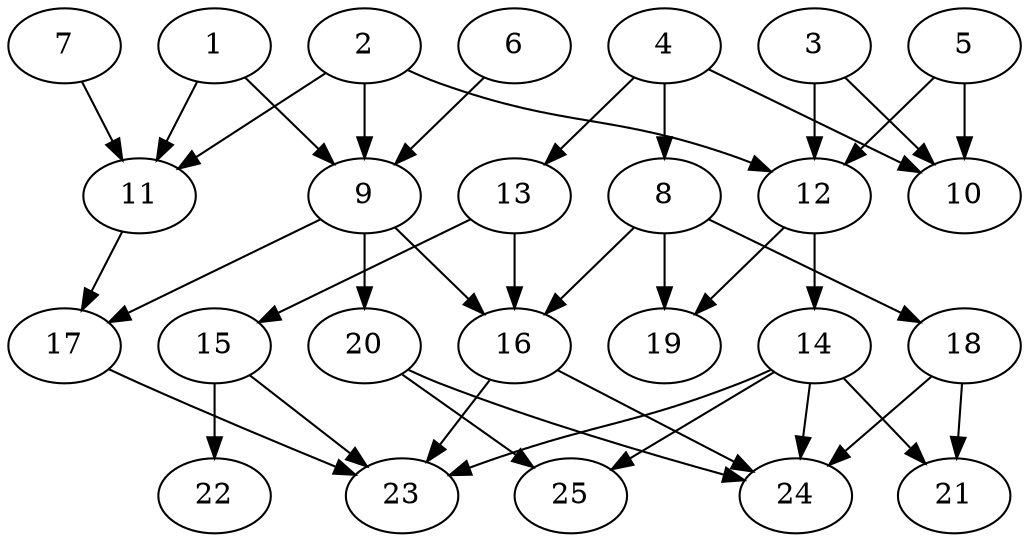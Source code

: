 // DAG automatically generated by daggen at Tue Aug  6 16:26:47 2019
// ./daggen --dot -n 25 --ccr 0.4 --fat 0.7 --regular 0.5 --density 0.5 --mindata 5242880 --maxdata 52428800 
digraph G {
  1 [size="87912960", alpha="0.19", expect_size="35165184"] 
  1 -> 9 [size ="35165184"]
  1 -> 11 [size ="35165184"]
  2 [size="129136640", alpha="0.19", expect_size="51654656"] 
  2 -> 9 [size ="51654656"]
  2 -> 11 [size ="51654656"]
  2 -> 12 [size ="51654656"]
  3 [size="123284480", alpha="0.00", expect_size="49313792"] 
  3 -> 10 [size ="49313792"]
  3 -> 12 [size ="49313792"]
  4 [size="63377920", alpha="0.20", expect_size="25351168"] 
  4 -> 8 [size ="25351168"]
  4 -> 10 [size ="25351168"]
  4 -> 13 [size ="25351168"]
  5 [size="41098240", alpha="0.11", expect_size="16439296"] 
  5 -> 10 [size ="16439296"]
  5 -> 12 [size ="16439296"]
  6 [size="30535680", alpha="0.14", expect_size="12214272"] 
  6 -> 9 [size ="12214272"]
  7 [size="32156160", alpha="0.17", expect_size="12862464"] 
  7 -> 11 [size ="12862464"]
  8 [size="25940480", alpha="0.06", expect_size="10376192"] 
  8 -> 16 [size ="10376192"]
  8 -> 18 [size ="10376192"]
  8 -> 19 [size ="10376192"]
  9 [size="33687040", alpha="0.04", expect_size="13474816"] 
  9 -> 16 [size ="13474816"]
  9 -> 17 [size ="13474816"]
  9 -> 20 [size ="13474816"]
  10 [size="73925120", alpha="0.09", expect_size="29570048"] 
  11 [size="67870720", alpha="0.02", expect_size="27148288"] 
  11 -> 17 [size ="27148288"]
  12 [size="59161600", alpha="0.14", expect_size="23664640"] 
  12 -> 14 [size ="23664640"]
  12 -> 19 [size ="23664640"]
  13 [size="55892480", alpha="0.01", expect_size="22356992"] 
  13 -> 15 [size ="22356992"]
  13 -> 16 [size ="22356992"]
  14 [size="58580480", alpha="0.01", expect_size="23432192"] 
  14 -> 21 [size ="23432192"]
  14 -> 23 [size ="23432192"]
  14 -> 24 [size ="23432192"]
  14 -> 25 [size ="23432192"]
  15 [size="57925120", alpha="0.16", expect_size="23170048"] 
  15 -> 22 [size ="23170048"]
  15 -> 23 [size ="23170048"]
  16 [size="121446400", alpha="0.07", expect_size="48578560"] 
  16 -> 23 [size ="48578560"]
  16 -> 24 [size ="48578560"]
  17 [size="83223040", alpha="0.01", expect_size="33289216"] 
  17 -> 23 [size ="33289216"]
  18 [size="62922240", alpha="0.13", expect_size="25168896"] 
  18 -> 21 [size ="25168896"]
  18 -> 24 [size ="25168896"]
  19 [size="97095680", alpha="0.04", expect_size="38838272"] 
  20 [size="119296000", alpha="0.01", expect_size="47718400"] 
  20 -> 24 [size ="47718400"]
  20 -> 25 [size ="47718400"]
  21 [size="56384000", alpha="0.10", expect_size="22553600"] 
  22 [size="66519040", alpha="0.19", expect_size="26607616"] 
  23 [size="32931840", alpha="0.06", expect_size="13172736"] 
  24 [size="40227840", alpha="0.02", expect_size="16091136"] 
  25 [size="45396480", alpha="0.03", expect_size="18158592"] 
}
